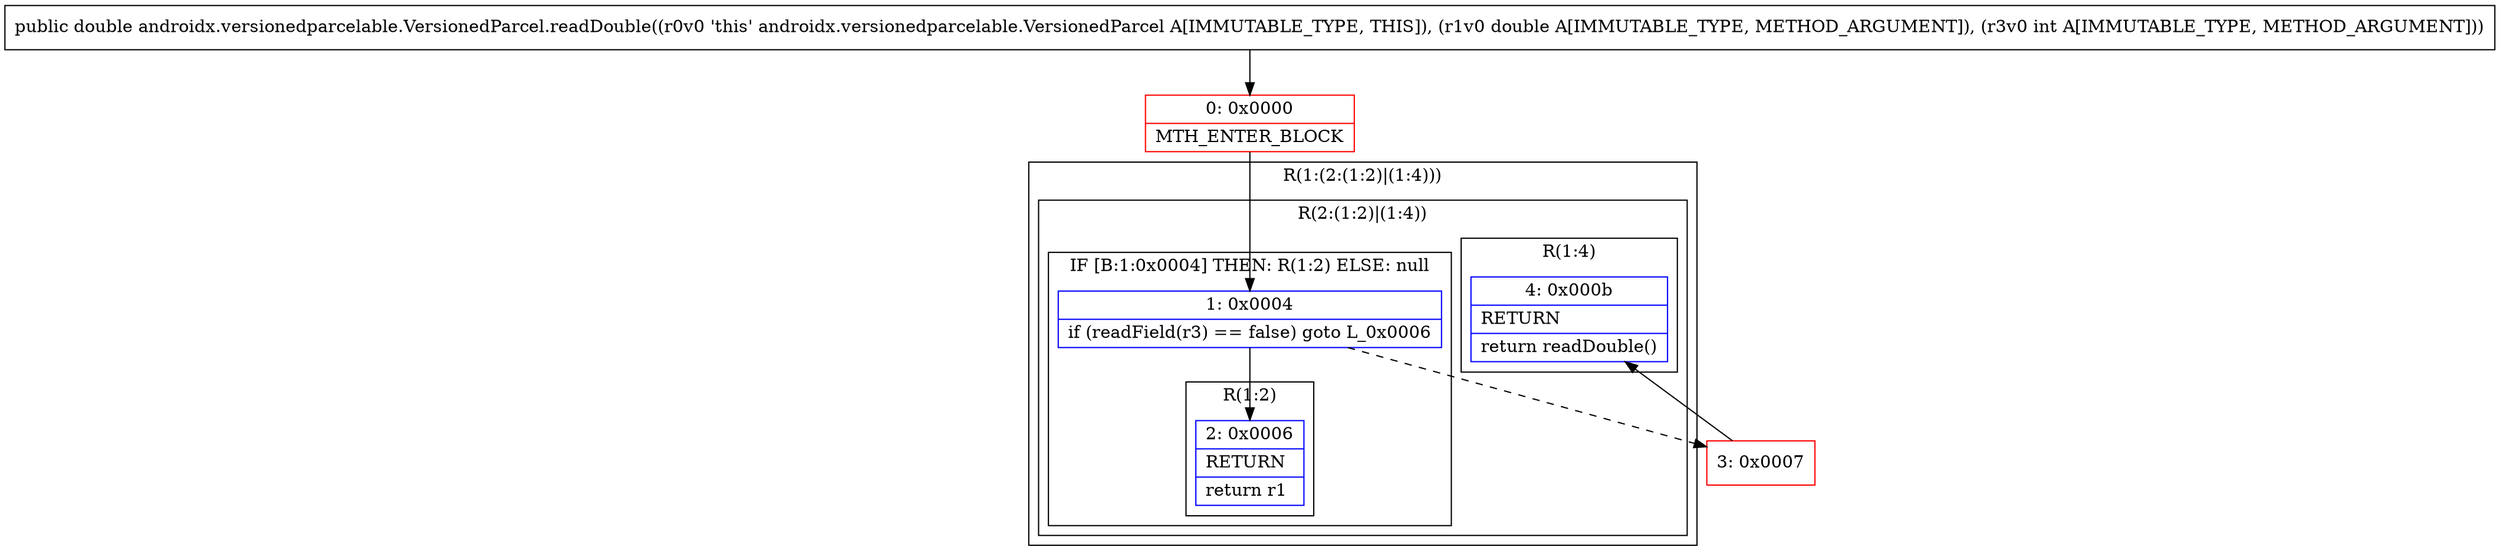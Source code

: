 digraph "CFG forandroidx.versionedparcelable.VersionedParcel.readDouble(DI)D" {
subgraph cluster_Region_796873913 {
label = "R(1:(2:(1:2)|(1:4)))";
node [shape=record,color=blue];
subgraph cluster_Region_1284076224 {
label = "R(2:(1:2)|(1:4))";
node [shape=record,color=blue];
subgraph cluster_IfRegion_2050790347 {
label = "IF [B:1:0x0004] THEN: R(1:2) ELSE: null";
node [shape=record,color=blue];
Node_1 [shape=record,label="{1\:\ 0x0004|if (readField(r3) == false) goto L_0x0006\l}"];
subgraph cluster_Region_1715553966 {
label = "R(1:2)";
node [shape=record,color=blue];
Node_2 [shape=record,label="{2\:\ 0x0006|RETURN\l|return r1\l}"];
}
}
subgraph cluster_Region_860757059 {
label = "R(1:4)";
node [shape=record,color=blue];
Node_4 [shape=record,label="{4\:\ 0x000b|RETURN\l|return readDouble()\l}"];
}
}
}
Node_0 [shape=record,color=red,label="{0\:\ 0x0000|MTH_ENTER_BLOCK\l}"];
Node_3 [shape=record,color=red,label="{3\:\ 0x0007}"];
MethodNode[shape=record,label="{public double androidx.versionedparcelable.VersionedParcel.readDouble((r0v0 'this' androidx.versionedparcelable.VersionedParcel A[IMMUTABLE_TYPE, THIS]), (r1v0 double A[IMMUTABLE_TYPE, METHOD_ARGUMENT]), (r3v0 int A[IMMUTABLE_TYPE, METHOD_ARGUMENT])) }"];
MethodNode -> Node_0;
Node_1 -> Node_2;
Node_1 -> Node_3[style=dashed];
Node_0 -> Node_1;
Node_3 -> Node_4;
}

